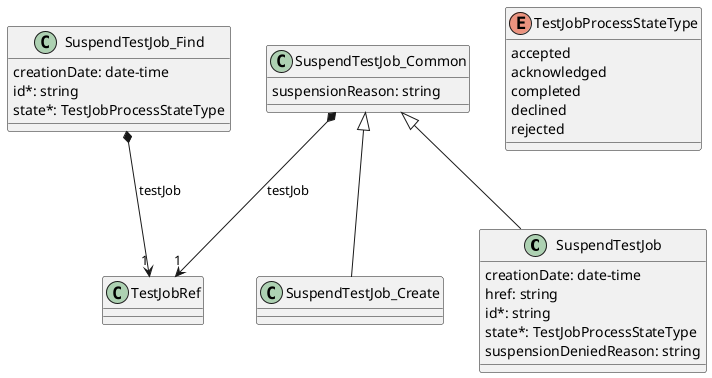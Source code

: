 @startuml suspendTestJobModel

class SuspendTestJob {

    creationDate: date-time
    href: string
    id*: string
    state*: TestJobProcessStateType
    suspensionDeniedReason: string
}
SuspendTestJob_Common <|-- SuspendTestJob



class SuspendTestJob_Common {

    suspensionReason: string
}

SuspendTestJob_Common *-->"1" TestJobRef : testJob


class SuspendTestJob_Create {

}
SuspendTestJob_Common <|-- SuspendTestJob_Create

class SuspendTestJob_Find {
    creationDate: date-time
    id*: string
    state*: TestJobProcessStateType
}
SuspendTestJob_Find *-->"1" TestJobRef : testJob

enum TestJobProcessStateType {

    accepted
    acknowledged
    completed
    declined
    rejected
}

@enduml